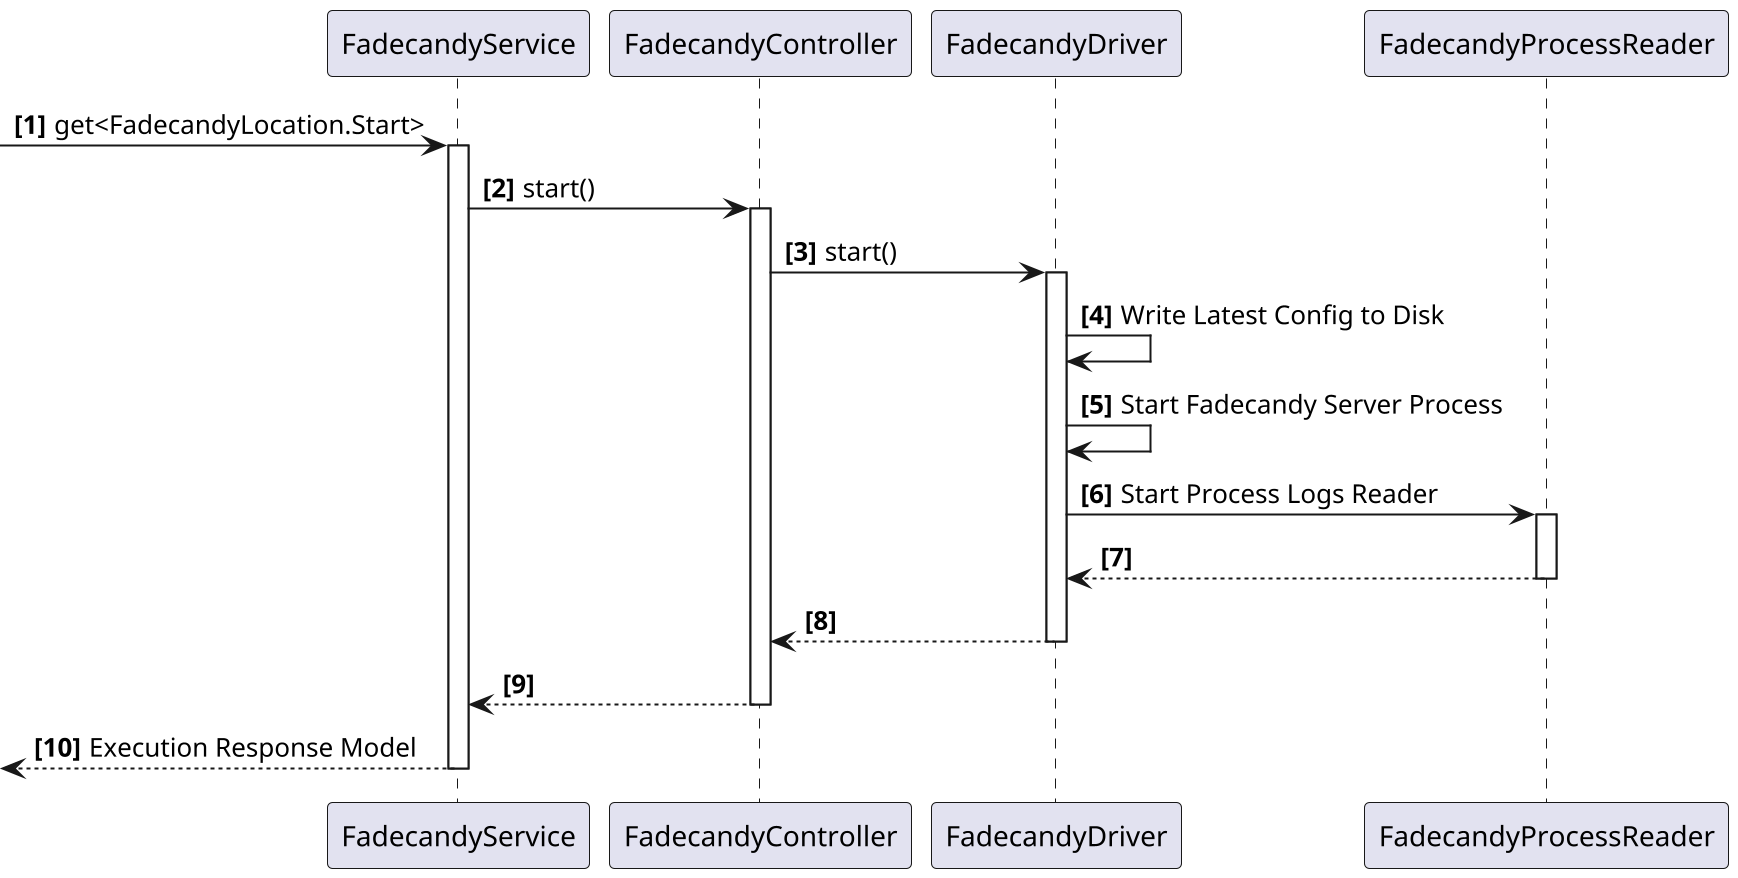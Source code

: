 @startuml Fadecandy REST Fc Service
scale 2
autonumber "<b>[0]"

participant FadecandyService
participant FadecandyController
participant FadecandyDriver
participant FadecandyProcessReader

[-> FadecandyService : get<FadecandyLocation.Start>
activate FadecandyService
FadecandyService -> FadecandyController : start()
activate FadecandyController
FadecandyController -> FadecandyDriver : start()
activate FadecandyDriver
FadecandyDriver -> FadecandyDriver : Write Latest Config to Disk
FadecandyDriver -> FadecandyDriver : Start Fadecandy Server Process
FadecandyDriver -> FadecandyProcessReader : Start Process Logs Reader
activate FadecandyProcessReader
FadecandyDriver <-- FadecandyProcessReader
deactivate FadecandyProcessReader
FadecandyController <-- FadecandyDriver
deactivate FadecandyDriver
FadecandyService <-- FadecandyController
deactivate FadecandyController
[<-- FadecandyService : Execution Response Model
deactivate FadecandyService


@enduml